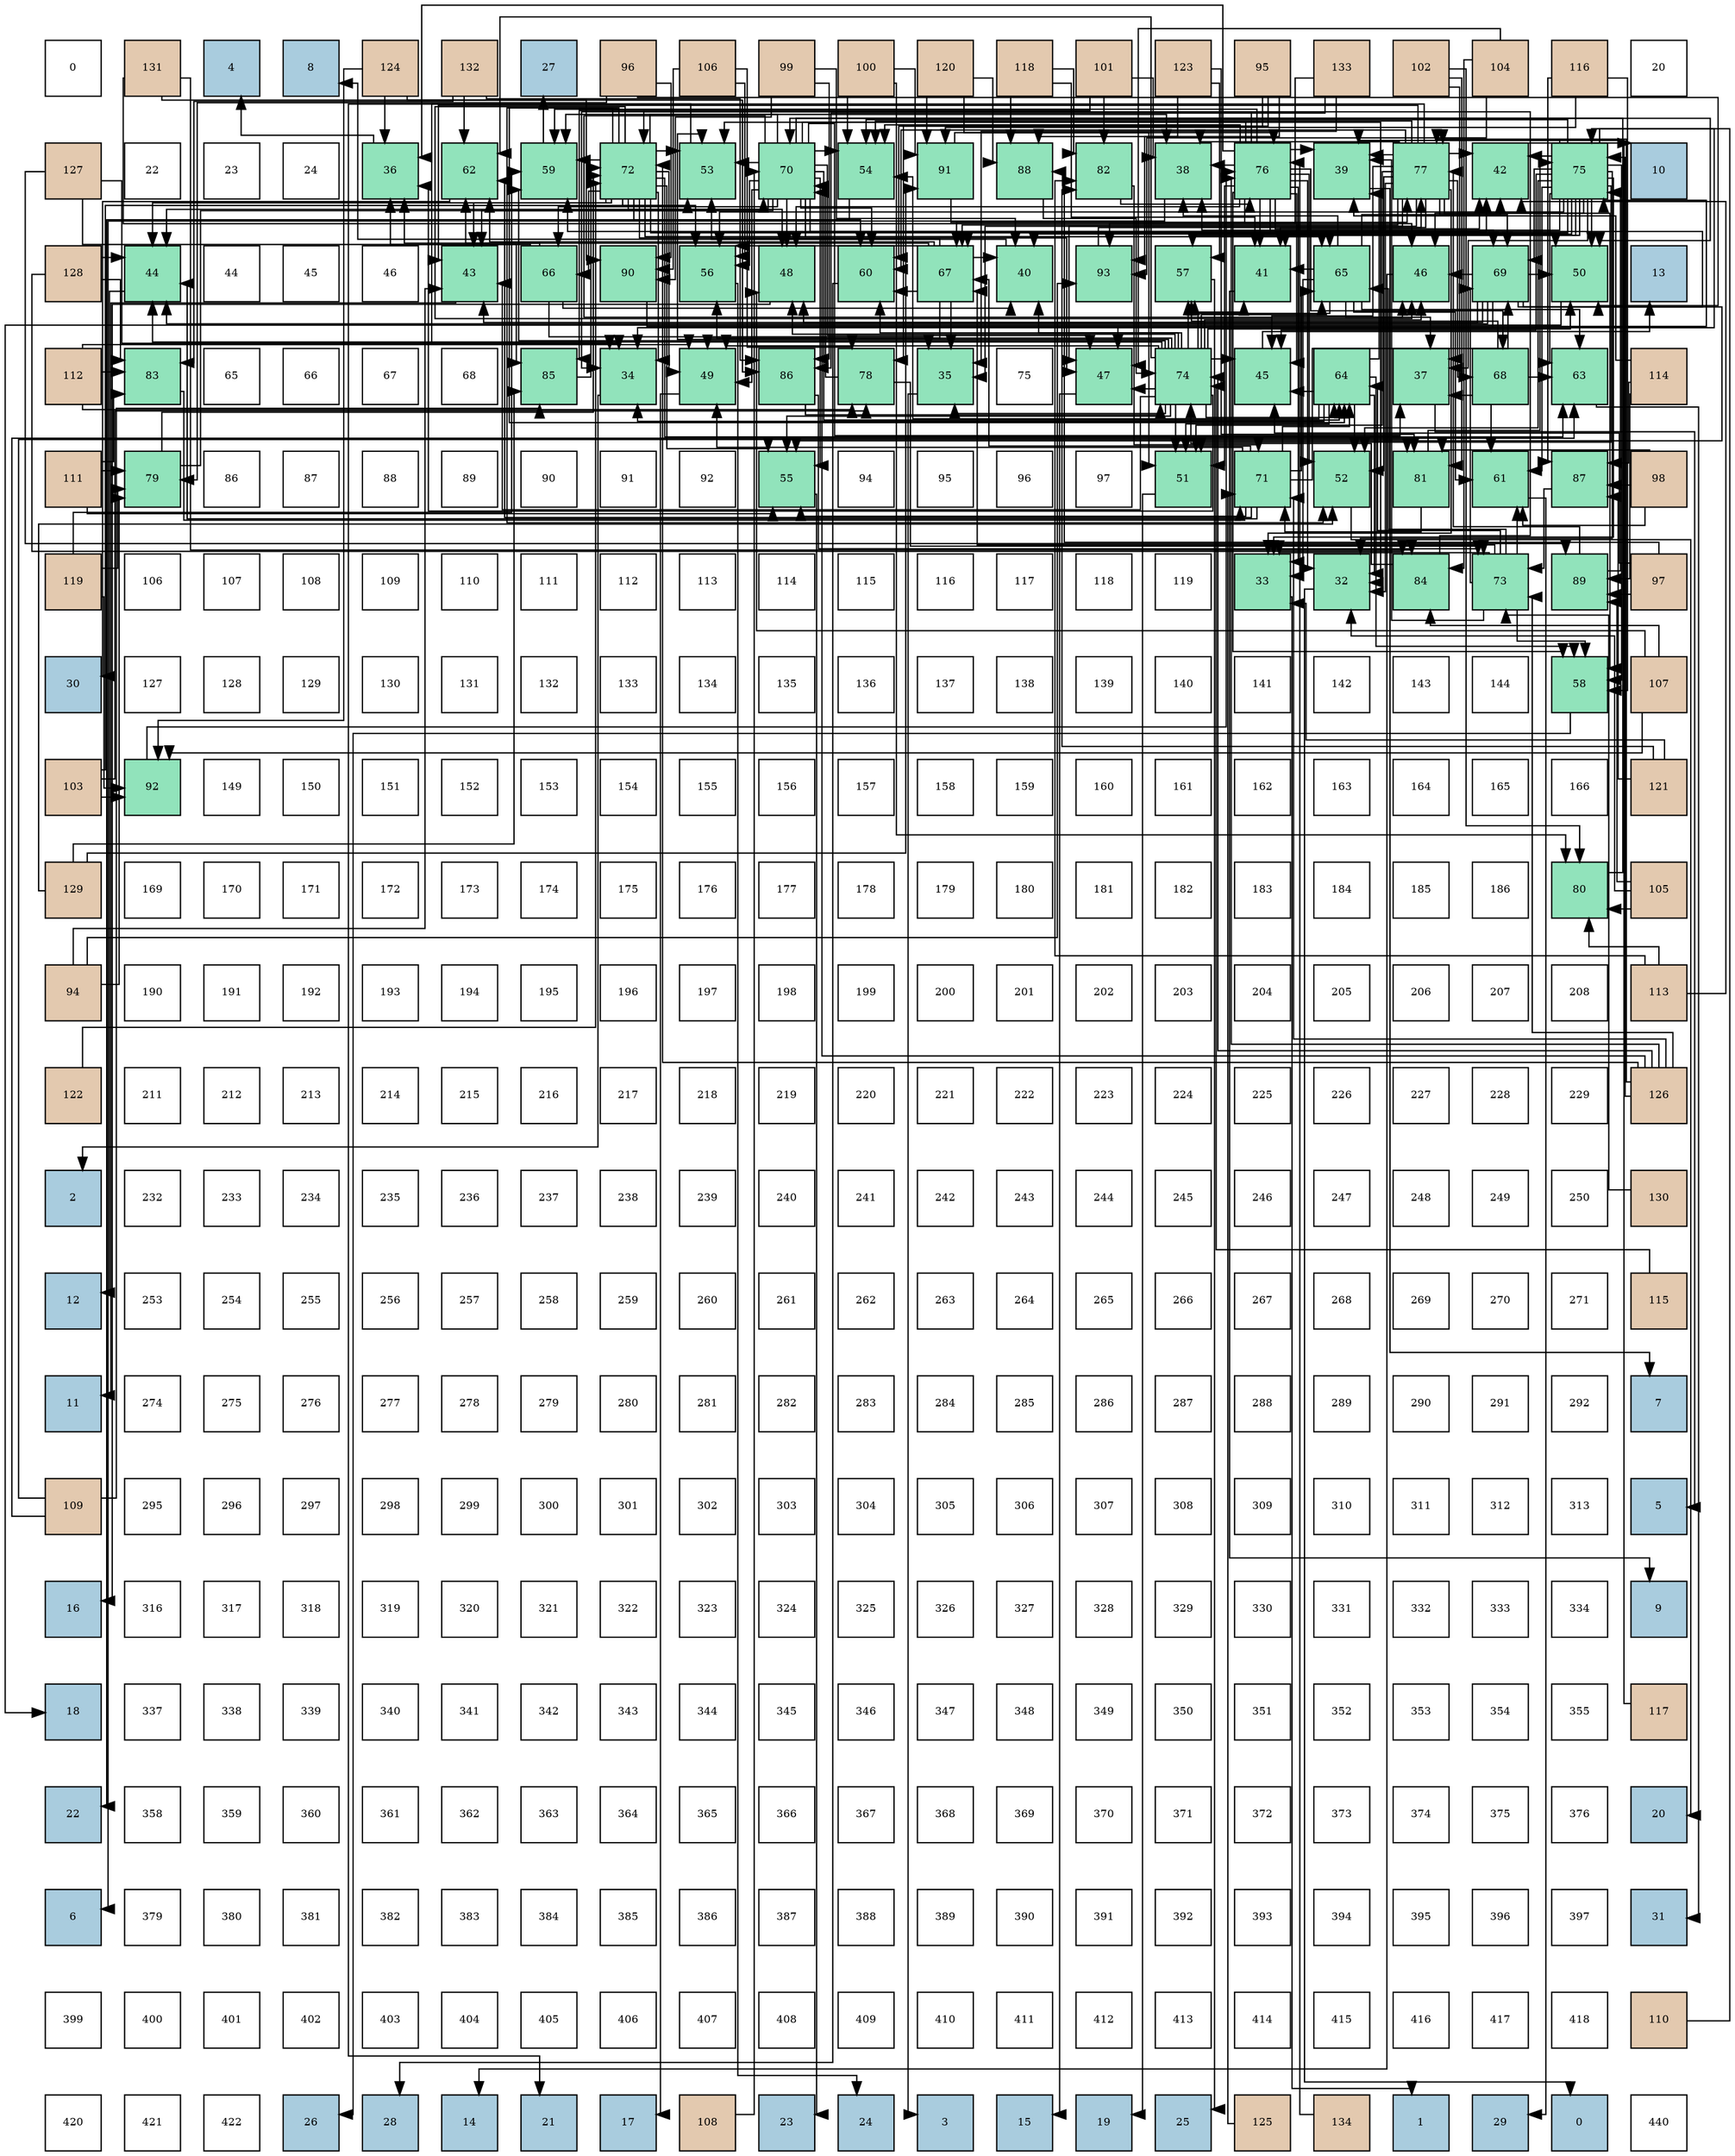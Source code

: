 digraph layout{
 rankdir=TB;
 splines=ortho;
 node [style=filled shape=square fixedsize=true width=0.6];
0[label="0", fontsize=8, fillcolor="#ffffff"];
1[label="131", fontsize=8, fillcolor="#e3c9af"];
2[label="4", fontsize=8, fillcolor="#a9ccde"];
3[label="8", fontsize=8, fillcolor="#a9ccde"];
4[label="124", fontsize=8, fillcolor="#e3c9af"];
5[label="132", fontsize=8, fillcolor="#e3c9af"];
6[label="27", fontsize=8, fillcolor="#a9ccde"];
7[label="96", fontsize=8, fillcolor="#e3c9af"];
8[label="106", fontsize=8, fillcolor="#e3c9af"];
9[label="99", fontsize=8, fillcolor="#e3c9af"];
10[label="100", fontsize=8, fillcolor="#e3c9af"];
11[label="120", fontsize=8, fillcolor="#e3c9af"];
12[label="118", fontsize=8, fillcolor="#e3c9af"];
13[label="101", fontsize=8, fillcolor="#e3c9af"];
14[label="123", fontsize=8, fillcolor="#e3c9af"];
15[label="95", fontsize=8, fillcolor="#e3c9af"];
16[label="133", fontsize=8, fillcolor="#e3c9af"];
17[label="102", fontsize=8, fillcolor="#e3c9af"];
18[label="104", fontsize=8, fillcolor="#e3c9af"];
19[label="116", fontsize=8, fillcolor="#e3c9af"];
20[label="20", fontsize=8, fillcolor="#ffffff"];
21[label="127", fontsize=8, fillcolor="#e3c9af"];
22[label="22", fontsize=8, fillcolor="#ffffff"];
23[label="23", fontsize=8, fillcolor="#ffffff"];
24[label="24", fontsize=8, fillcolor="#ffffff"];
25[label="36", fontsize=8, fillcolor="#91e3bb"];
26[label="62", fontsize=8, fillcolor="#91e3bb"];
27[label="59", fontsize=8, fillcolor="#91e3bb"];
28[label="72", fontsize=8, fillcolor="#91e3bb"];
29[label="53", fontsize=8, fillcolor="#91e3bb"];
30[label="70", fontsize=8, fillcolor="#91e3bb"];
31[label="54", fontsize=8, fillcolor="#91e3bb"];
32[label="91", fontsize=8, fillcolor="#91e3bb"];
33[label="88", fontsize=8, fillcolor="#91e3bb"];
34[label="82", fontsize=8, fillcolor="#91e3bb"];
35[label="38", fontsize=8, fillcolor="#91e3bb"];
36[label="76", fontsize=8, fillcolor="#91e3bb"];
37[label="39", fontsize=8, fillcolor="#91e3bb"];
38[label="77", fontsize=8, fillcolor="#91e3bb"];
39[label="42", fontsize=8, fillcolor="#91e3bb"];
40[label="75", fontsize=8, fillcolor="#91e3bb"];
41[label="10", fontsize=8, fillcolor="#a9ccde"];
42[label="128", fontsize=8, fillcolor="#e3c9af"];
43[label="44", fontsize=8, fillcolor="#91e3bb"];
44[label="44", fontsize=8, fillcolor="#ffffff"];
45[label="45", fontsize=8, fillcolor="#ffffff"];
46[label="46", fontsize=8, fillcolor="#ffffff"];
47[label="43", fontsize=8, fillcolor="#91e3bb"];
48[label="66", fontsize=8, fillcolor="#91e3bb"];
49[label="90", fontsize=8, fillcolor="#91e3bb"];
50[label="56", fontsize=8, fillcolor="#91e3bb"];
51[label="48", fontsize=8, fillcolor="#91e3bb"];
52[label="60", fontsize=8, fillcolor="#91e3bb"];
53[label="67", fontsize=8, fillcolor="#91e3bb"];
54[label="40", fontsize=8, fillcolor="#91e3bb"];
55[label="93", fontsize=8, fillcolor="#91e3bb"];
56[label="57", fontsize=8, fillcolor="#91e3bb"];
57[label="41", fontsize=8, fillcolor="#91e3bb"];
58[label="65", fontsize=8, fillcolor="#91e3bb"];
59[label="46", fontsize=8, fillcolor="#91e3bb"];
60[label="69", fontsize=8, fillcolor="#91e3bb"];
61[label="50", fontsize=8, fillcolor="#91e3bb"];
62[label="13", fontsize=8, fillcolor="#a9ccde"];
63[label="112", fontsize=8, fillcolor="#e3c9af"];
64[label="83", fontsize=8, fillcolor="#91e3bb"];
65[label="65", fontsize=8, fillcolor="#ffffff"];
66[label="66", fontsize=8, fillcolor="#ffffff"];
67[label="67", fontsize=8, fillcolor="#ffffff"];
68[label="68", fontsize=8, fillcolor="#ffffff"];
69[label="85", fontsize=8, fillcolor="#91e3bb"];
70[label="34", fontsize=8, fillcolor="#91e3bb"];
71[label="49", fontsize=8, fillcolor="#91e3bb"];
72[label="86", fontsize=8, fillcolor="#91e3bb"];
73[label="78", fontsize=8, fillcolor="#91e3bb"];
74[label="35", fontsize=8, fillcolor="#91e3bb"];
75[label="75", fontsize=8, fillcolor="#ffffff"];
76[label="47", fontsize=8, fillcolor="#91e3bb"];
77[label="74", fontsize=8, fillcolor="#91e3bb"];
78[label="45", fontsize=8, fillcolor="#91e3bb"];
79[label="64", fontsize=8, fillcolor="#91e3bb"];
80[label="37", fontsize=8, fillcolor="#91e3bb"];
81[label="68", fontsize=8, fillcolor="#91e3bb"];
82[label="63", fontsize=8, fillcolor="#91e3bb"];
83[label="114", fontsize=8, fillcolor="#e3c9af"];
84[label="111", fontsize=8, fillcolor="#e3c9af"];
85[label="79", fontsize=8, fillcolor="#91e3bb"];
86[label="86", fontsize=8, fillcolor="#ffffff"];
87[label="87", fontsize=8, fillcolor="#ffffff"];
88[label="88", fontsize=8, fillcolor="#ffffff"];
89[label="89", fontsize=8, fillcolor="#ffffff"];
90[label="90", fontsize=8, fillcolor="#ffffff"];
91[label="91", fontsize=8, fillcolor="#ffffff"];
92[label="92", fontsize=8, fillcolor="#ffffff"];
93[label="55", fontsize=8, fillcolor="#91e3bb"];
94[label="94", fontsize=8, fillcolor="#ffffff"];
95[label="95", fontsize=8, fillcolor="#ffffff"];
96[label="96", fontsize=8, fillcolor="#ffffff"];
97[label="97", fontsize=8, fillcolor="#ffffff"];
98[label="51", fontsize=8, fillcolor="#91e3bb"];
99[label="71", fontsize=8, fillcolor="#91e3bb"];
100[label="52", fontsize=8, fillcolor="#91e3bb"];
101[label="81", fontsize=8, fillcolor="#91e3bb"];
102[label="61", fontsize=8, fillcolor="#91e3bb"];
103[label="87", fontsize=8, fillcolor="#91e3bb"];
104[label="98", fontsize=8, fillcolor="#e3c9af"];
105[label="119", fontsize=8, fillcolor="#e3c9af"];
106[label="106", fontsize=8, fillcolor="#ffffff"];
107[label="107", fontsize=8, fillcolor="#ffffff"];
108[label="108", fontsize=8, fillcolor="#ffffff"];
109[label="109", fontsize=8, fillcolor="#ffffff"];
110[label="110", fontsize=8, fillcolor="#ffffff"];
111[label="111", fontsize=8, fillcolor="#ffffff"];
112[label="112", fontsize=8, fillcolor="#ffffff"];
113[label="113", fontsize=8, fillcolor="#ffffff"];
114[label="114", fontsize=8, fillcolor="#ffffff"];
115[label="115", fontsize=8, fillcolor="#ffffff"];
116[label="116", fontsize=8, fillcolor="#ffffff"];
117[label="117", fontsize=8, fillcolor="#ffffff"];
118[label="118", fontsize=8, fillcolor="#ffffff"];
119[label="119", fontsize=8, fillcolor="#ffffff"];
120[label="33", fontsize=8, fillcolor="#91e3bb"];
121[label="32", fontsize=8, fillcolor="#91e3bb"];
122[label="84", fontsize=8, fillcolor="#91e3bb"];
123[label="73", fontsize=8, fillcolor="#91e3bb"];
124[label="89", fontsize=8, fillcolor="#91e3bb"];
125[label="97", fontsize=8, fillcolor="#e3c9af"];
126[label="30", fontsize=8, fillcolor="#a9ccde"];
127[label="127", fontsize=8, fillcolor="#ffffff"];
128[label="128", fontsize=8, fillcolor="#ffffff"];
129[label="129", fontsize=8, fillcolor="#ffffff"];
130[label="130", fontsize=8, fillcolor="#ffffff"];
131[label="131", fontsize=8, fillcolor="#ffffff"];
132[label="132", fontsize=8, fillcolor="#ffffff"];
133[label="133", fontsize=8, fillcolor="#ffffff"];
134[label="134", fontsize=8, fillcolor="#ffffff"];
135[label="135", fontsize=8, fillcolor="#ffffff"];
136[label="136", fontsize=8, fillcolor="#ffffff"];
137[label="137", fontsize=8, fillcolor="#ffffff"];
138[label="138", fontsize=8, fillcolor="#ffffff"];
139[label="139", fontsize=8, fillcolor="#ffffff"];
140[label="140", fontsize=8, fillcolor="#ffffff"];
141[label="141", fontsize=8, fillcolor="#ffffff"];
142[label="142", fontsize=8, fillcolor="#ffffff"];
143[label="143", fontsize=8, fillcolor="#ffffff"];
144[label="144", fontsize=8, fillcolor="#ffffff"];
145[label="58", fontsize=8, fillcolor="#91e3bb"];
146[label="107", fontsize=8, fillcolor="#e3c9af"];
147[label="103", fontsize=8, fillcolor="#e3c9af"];
148[label="92", fontsize=8, fillcolor="#91e3bb"];
149[label="149", fontsize=8, fillcolor="#ffffff"];
150[label="150", fontsize=8, fillcolor="#ffffff"];
151[label="151", fontsize=8, fillcolor="#ffffff"];
152[label="152", fontsize=8, fillcolor="#ffffff"];
153[label="153", fontsize=8, fillcolor="#ffffff"];
154[label="154", fontsize=8, fillcolor="#ffffff"];
155[label="155", fontsize=8, fillcolor="#ffffff"];
156[label="156", fontsize=8, fillcolor="#ffffff"];
157[label="157", fontsize=8, fillcolor="#ffffff"];
158[label="158", fontsize=8, fillcolor="#ffffff"];
159[label="159", fontsize=8, fillcolor="#ffffff"];
160[label="160", fontsize=8, fillcolor="#ffffff"];
161[label="161", fontsize=8, fillcolor="#ffffff"];
162[label="162", fontsize=8, fillcolor="#ffffff"];
163[label="163", fontsize=8, fillcolor="#ffffff"];
164[label="164", fontsize=8, fillcolor="#ffffff"];
165[label="165", fontsize=8, fillcolor="#ffffff"];
166[label="166", fontsize=8, fillcolor="#ffffff"];
167[label="121", fontsize=8, fillcolor="#e3c9af"];
168[label="129", fontsize=8, fillcolor="#e3c9af"];
169[label="169", fontsize=8, fillcolor="#ffffff"];
170[label="170", fontsize=8, fillcolor="#ffffff"];
171[label="171", fontsize=8, fillcolor="#ffffff"];
172[label="172", fontsize=8, fillcolor="#ffffff"];
173[label="173", fontsize=8, fillcolor="#ffffff"];
174[label="174", fontsize=8, fillcolor="#ffffff"];
175[label="175", fontsize=8, fillcolor="#ffffff"];
176[label="176", fontsize=8, fillcolor="#ffffff"];
177[label="177", fontsize=8, fillcolor="#ffffff"];
178[label="178", fontsize=8, fillcolor="#ffffff"];
179[label="179", fontsize=8, fillcolor="#ffffff"];
180[label="180", fontsize=8, fillcolor="#ffffff"];
181[label="181", fontsize=8, fillcolor="#ffffff"];
182[label="182", fontsize=8, fillcolor="#ffffff"];
183[label="183", fontsize=8, fillcolor="#ffffff"];
184[label="184", fontsize=8, fillcolor="#ffffff"];
185[label="185", fontsize=8, fillcolor="#ffffff"];
186[label="186", fontsize=8, fillcolor="#ffffff"];
187[label="80", fontsize=8, fillcolor="#91e3bb"];
188[label="105", fontsize=8, fillcolor="#e3c9af"];
189[label="94", fontsize=8, fillcolor="#e3c9af"];
190[label="190", fontsize=8, fillcolor="#ffffff"];
191[label="191", fontsize=8, fillcolor="#ffffff"];
192[label="192", fontsize=8, fillcolor="#ffffff"];
193[label="193", fontsize=8, fillcolor="#ffffff"];
194[label="194", fontsize=8, fillcolor="#ffffff"];
195[label="195", fontsize=8, fillcolor="#ffffff"];
196[label="196", fontsize=8, fillcolor="#ffffff"];
197[label="197", fontsize=8, fillcolor="#ffffff"];
198[label="198", fontsize=8, fillcolor="#ffffff"];
199[label="199", fontsize=8, fillcolor="#ffffff"];
200[label="200", fontsize=8, fillcolor="#ffffff"];
201[label="201", fontsize=8, fillcolor="#ffffff"];
202[label="202", fontsize=8, fillcolor="#ffffff"];
203[label="203", fontsize=8, fillcolor="#ffffff"];
204[label="204", fontsize=8, fillcolor="#ffffff"];
205[label="205", fontsize=8, fillcolor="#ffffff"];
206[label="206", fontsize=8, fillcolor="#ffffff"];
207[label="207", fontsize=8, fillcolor="#ffffff"];
208[label="208", fontsize=8, fillcolor="#ffffff"];
209[label="113", fontsize=8, fillcolor="#e3c9af"];
210[label="122", fontsize=8, fillcolor="#e3c9af"];
211[label="211", fontsize=8, fillcolor="#ffffff"];
212[label="212", fontsize=8, fillcolor="#ffffff"];
213[label="213", fontsize=8, fillcolor="#ffffff"];
214[label="214", fontsize=8, fillcolor="#ffffff"];
215[label="215", fontsize=8, fillcolor="#ffffff"];
216[label="216", fontsize=8, fillcolor="#ffffff"];
217[label="217", fontsize=8, fillcolor="#ffffff"];
218[label="218", fontsize=8, fillcolor="#ffffff"];
219[label="219", fontsize=8, fillcolor="#ffffff"];
220[label="220", fontsize=8, fillcolor="#ffffff"];
221[label="221", fontsize=8, fillcolor="#ffffff"];
222[label="222", fontsize=8, fillcolor="#ffffff"];
223[label="223", fontsize=8, fillcolor="#ffffff"];
224[label="224", fontsize=8, fillcolor="#ffffff"];
225[label="225", fontsize=8, fillcolor="#ffffff"];
226[label="226", fontsize=8, fillcolor="#ffffff"];
227[label="227", fontsize=8, fillcolor="#ffffff"];
228[label="228", fontsize=8, fillcolor="#ffffff"];
229[label="229", fontsize=8, fillcolor="#ffffff"];
230[label="126", fontsize=8, fillcolor="#e3c9af"];
231[label="2", fontsize=8, fillcolor="#a9ccde"];
232[label="232", fontsize=8, fillcolor="#ffffff"];
233[label="233", fontsize=8, fillcolor="#ffffff"];
234[label="234", fontsize=8, fillcolor="#ffffff"];
235[label="235", fontsize=8, fillcolor="#ffffff"];
236[label="236", fontsize=8, fillcolor="#ffffff"];
237[label="237", fontsize=8, fillcolor="#ffffff"];
238[label="238", fontsize=8, fillcolor="#ffffff"];
239[label="239", fontsize=8, fillcolor="#ffffff"];
240[label="240", fontsize=8, fillcolor="#ffffff"];
241[label="241", fontsize=8, fillcolor="#ffffff"];
242[label="242", fontsize=8, fillcolor="#ffffff"];
243[label="243", fontsize=8, fillcolor="#ffffff"];
244[label="244", fontsize=8, fillcolor="#ffffff"];
245[label="245", fontsize=8, fillcolor="#ffffff"];
246[label="246", fontsize=8, fillcolor="#ffffff"];
247[label="247", fontsize=8, fillcolor="#ffffff"];
248[label="248", fontsize=8, fillcolor="#ffffff"];
249[label="249", fontsize=8, fillcolor="#ffffff"];
250[label="250", fontsize=8, fillcolor="#ffffff"];
251[label="130", fontsize=8, fillcolor="#e3c9af"];
252[label="12", fontsize=8, fillcolor="#a9ccde"];
253[label="253", fontsize=8, fillcolor="#ffffff"];
254[label="254", fontsize=8, fillcolor="#ffffff"];
255[label="255", fontsize=8, fillcolor="#ffffff"];
256[label="256", fontsize=8, fillcolor="#ffffff"];
257[label="257", fontsize=8, fillcolor="#ffffff"];
258[label="258", fontsize=8, fillcolor="#ffffff"];
259[label="259", fontsize=8, fillcolor="#ffffff"];
260[label="260", fontsize=8, fillcolor="#ffffff"];
261[label="261", fontsize=8, fillcolor="#ffffff"];
262[label="262", fontsize=8, fillcolor="#ffffff"];
263[label="263", fontsize=8, fillcolor="#ffffff"];
264[label="264", fontsize=8, fillcolor="#ffffff"];
265[label="265", fontsize=8, fillcolor="#ffffff"];
266[label="266", fontsize=8, fillcolor="#ffffff"];
267[label="267", fontsize=8, fillcolor="#ffffff"];
268[label="268", fontsize=8, fillcolor="#ffffff"];
269[label="269", fontsize=8, fillcolor="#ffffff"];
270[label="270", fontsize=8, fillcolor="#ffffff"];
271[label="271", fontsize=8, fillcolor="#ffffff"];
272[label="115", fontsize=8, fillcolor="#e3c9af"];
273[label="11", fontsize=8, fillcolor="#a9ccde"];
274[label="274", fontsize=8, fillcolor="#ffffff"];
275[label="275", fontsize=8, fillcolor="#ffffff"];
276[label="276", fontsize=8, fillcolor="#ffffff"];
277[label="277", fontsize=8, fillcolor="#ffffff"];
278[label="278", fontsize=8, fillcolor="#ffffff"];
279[label="279", fontsize=8, fillcolor="#ffffff"];
280[label="280", fontsize=8, fillcolor="#ffffff"];
281[label="281", fontsize=8, fillcolor="#ffffff"];
282[label="282", fontsize=8, fillcolor="#ffffff"];
283[label="283", fontsize=8, fillcolor="#ffffff"];
284[label="284", fontsize=8, fillcolor="#ffffff"];
285[label="285", fontsize=8, fillcolor="#ffffff"];
286[label="286", fontsize=8, fillcolor="#ffffff"];
287[label="287", fontsize=8, fillcolor="#ffffff"];
288[label="288", fontsize=8, fillcolor="#ffffff"];
289[label="289", fontsize=8, fillcolor="#ffffff"];
290[label="290", fontsize=8, fillcolor="#ffffff"];
291[label="291", fontsize=8, fillcolor="#ffffff"];
292[label="292", fontsize=8, fillcolor="#ffffff"];
293[label="7", fontsize=8, fillcolor="#a9ccde"];
294[label="109", fontsize=8, fillcolor="#e3c9af"];
295[label="295", fontsize=8, fillcolor="#ffffff"];
296[label="296", fontsize=8, fillcolor="#ffffff"];
297[label="297", fontsize=8, fillcolor="#ffffff"];
298[label="298", fontsize=8, fillcolor="#ffffff"];
299[label="299", fontsize=8, fillcolor="#ffffff"];
300[label="300", fontsize=8, fillcolor="#ffffff"];
301[label="301", fontsize=8, fillcolor="#ffffff"];
302[label="302", fontsize=8, fillcolor="#ffffff"];
303[label="303", fontsize=8, fillcolor="#ffffff"];
304[label="304", fontsize=8, fillcolor="#ffffff"];
305[label="305", fontsize=8, fillcolor="#ffffff"];
306[label="306", fontsize=8, fillcolor="#ffffff"];
307[label="307", fontsize=8, fillcolor="#ffffff"];
308[label="308", fontsize=8, fillcolor="#ffffff"];
309[label="309", fontsize=8, fillcolor="#ffffff"];
310[label="310", fontsize=8, fillcolor="#ffffff"];
311[label="311", fontsize=8, fillcolor="#ffffff"];
312[label="312", fontsize=8, fillcolor="#ffffff"];
313[label="313", fontsize=8, fillcolor="#ffffff"];
314[label="5", fontsize=8, fillcolor="#a9ccde"];
315[label="16", fontsize=8, fillcolor="#a9ccde"];
316[label="316", fontsize=8, fillcolor="#ffffff"];
317[label="317", fontsize=8, fillcolor="#ffffff"];
318[label="318", fontsize=8, fillcolor="#ffffff"];
319[label="319", fontsize=8, fillcolor="#ffffff"];
320[label="320", fontsize=8, fillcolor="#ffffff"];
321[label="321", fontsize=8, fillcolor="#ffffff"];
322[label="322", fontsize=8, fillcolor="#ffffff"];
323[label="323", fontsize=8, fillcolor="#ffffff"];
324[label="324", fontsize=8, fillcolor="#ffffff"];
325[label="325", fontsize=8, fillcolor="#ffffff"];
326[label="326", fontsize=8, fillcolor="#ffffff"];
327[label="327", fontsize=8, fillcolor="#ffffff"];
328[label="328", fontsize=8, fillcolor="#ffffff"];
329[label="329", fontsize=8, fillcolor="#ffffff"];
330[label="330", fontsize=8, fillcolor="#ffffff"];
331[label="331", fontsize=8, fillcolor="#ffffff"];
332[label="332", fontsize=8, fillcolor="#ffffff"];
333[label="333", fontsize=8, fillcolor="#ffffff"];
334[label="334", fontsize=8, fillcolor="#ffffff"];
335[label="9", fontsize=8, fillcolor="#a9ccde"];
336[label="18", fontsize=8, fillcolor="#a9ccde"];
337[label="337", fontsize=8, fillcolor="#ffffff"];
338[label="338", fontsize=8, fillcolor="#ffffff"];
339[label="339", fontsize=8, fillcolor="#ffffff"];
340[label="340", fontsize=8, fillcolor="#ffffff"];
341[label="341", fontsize=8, fillcolor="#ffffff"];
342[label="342", fontsize=8, fillcolor="#ffffff"];
343[label="343", fontsize=8, fillcolor="#ffffff"];
344[label="344", fontsize=8, fillcolor="#ffffff"];
345[label="345", fontsize=8, fillcolor="#ffffff"];
346[label="346", fontsize=8, fillcolor="#ffffff"];
347[label="347", fontsize=8, fillcolor="#ffffff"];
348[label="348", fontsize=8, fillcolor="#ffffff"];
349[label="349", fontsize=8, fillcolor="#ffffff"];
350[label="350", fontsize=8, fillcolor="#ffffff"];
351[label="351", fontsize=8, fillcolor="#ffffff"];
352[label="352", fontsize=8, fillcolor="#ffffff"];
353[label="353", fontsize=8, fillcolor="#ffffff"];
354[label="354", fontsize=8, fillcolor="#ffffff"];
355[label="355", fontsize=8, fillcolor="#ffffff"];
356[label="117", fontsize=8, fillcolor="#e3c9af"];
357[label="22", fontsize=8, fillcolor="#a9ccde"];
358[label="358", fontsize=8, fillcolor="#ffffff"];
359[label="359", fontsize=8, fillcolor="#ffffff"];
360[label="360", fontsize=8, fillcolor="#ffffff"];
361[label="361", fontsize=8, fillcolor="#ffffff"];
362[label="362", fontsize=8, fillcolor="#ffffff"];
363[label="363", fontsize=8, fillcolor="#ffffff"];
364[label="364", fontsize=8, fillcolor="#ffffff"];
365[label="365", fontsize=8, fillcolor="#ffffff"];
366[label="366", fontsize=8, fillcolor="#ffffff"];
367[label="367", fontsize=8, fillcolor="#ffffff"];
368[label="368", fontsize=8, fillcolor="#ffffff"];
369[label="369", fontsize=8, fillcolor="#ffffff"];
370[label="370", fontsize=8, fillcolor="#ffffff"];
371[label="371", fontsize=8, fillcolor="#ffffff"];
372[label="372", fontsize=8, fillcolor="#ffffff"];
373[label="373", fontsize=8, fillcolor="#ffffff"];
374[label="374", fontsize=8, fillcolor="#ffffff"];
375[label="375", fontsize=8, fillcolor="#ffffff"];
376[label="376", fontsize=8, fillcolor="#ffffff"];
377[label="20", fontsize=8, fillcolor="#a9ccde"];
378[label="6", fontsize=8, fillcolor="#a9ccde"];
379[label="379", fontsize=8, fillcolor="#ffffff"];
380[label="380", fontsize=8, fillcolor="#ffffff"];
381[label="381", fontsize=8, fillcolor="#ffffff"];
382[label="382", fontsize=8, fillcolor="#ffffff"];
383[label="383", fontsize=8, fillcolor="#ffffff"];
384[label="384", fontsize=8, fillcolor="#ffffff"];
385[label="385", fontsize=8, fillcolor="#ffffff"];
386[label="386", fontsize=8, fillcolor="#ffffff"];
387[label="387", fontsize=8, fillcolor="#ffffff"];
388[label="388", fontsize=8, fillcolor="#ffffff"];
389[label="389", fontsize=8, fillcolor="#ffffff"];
390[label="390", fontsize=8, fillcolor="#ffffff"];
391[label="391", fontsize=8, fillcolor="#ffffff"];
392[label="392", fontsize=8, fillcolor="#ffffff"];
393[label="393", fontsize=8, fillcolor="#ffffff"];
394[label="394", fontsize=8, fillcolor="#ffffff"];
395[label="395", fontsize=8, fillcolor="#ffffff"];
396[label="396", fontsize=8, fillcolor="#ffffff"];
397[label="397", fontsize=8, fillcolor="#ffffff"];
398[label="31", fontsize=8, fillcolor="#a9ccde"];
399[label="399", fontsize=8, fillcolor="#ffffff"];
400[label="400", fontsize=8, fillcolor="#ffffff"];
401[label="401", fontsize=8, fillcolor="#ffffff"];
402[label="402", fontsize=8, fillcolor="#ffffff"];
403[label="403", fontsize=8, fillcolor="#ffffff"];
404[label="404", fontsize=8, fillcolor="#ffffff"];
405[label="405", fontsize=8, fillcolor="#ffffff"];
406[label="406", fontsize=8, fillcolor="#ffffff"];
407[label="407", fontsize=8, fillcolor="#ffffff"];
408[label="408", fontsize=8, fillcolor="#ffffff"];
409[label="409", fontsize=8, fillcolor="#ffffff"];
410[label="410", fontsize=8, fillcolor="#ffffff"];
411[label="411", fontsize=8, fillcolor="#ffffff"];
412[label="412", fontsize=8, fillcolor="#ffffff"];
413[label="413", fontsize=8, fillcolor="#ffffff"];
414[label="414", fontsize=8, fillcolor="#ffffff"];
415[label="415", fontsize=8, fillcolor="#ffffff"];
416[label="416", fontsize=8, fillcolor="#ffffff"];
417[label="417", fontsize=8, fillcolor="#ffffff"];
418[label="418", fontsize=8, fillcolor="#ffffff"];
419[label="110", fontsize=8, fillcolor="#e3c9af"];
420[label="420", fontsize=8, fillcolor="#ffffff"];
421[label="421", fontsize=8, fillcolor="#ffffff"];
422[label="422", fontsize=8, fillcolor="#ffffff"];
423[label="26", fontsize=8, fillcolor="#a9ccde"];
424[label="28", fontsize=8, fillcolor="#a9ccde"];
425[label="14", fontsize=8, fillcolor="#a9ccde"];
426[label="21", fontsize=8, fillcolor="#a9ccde"];
427[label="17", fontsize=8, fillcolor="#a9ccde"];
428[label="108", fontsize=8, fillcolor="#e3c9af"];
429[label="23", fontsize=8, fillcolor="#a9ccde"];
430[label="24", fontsize=8, fillcolor="#a9ccde"];
431[label="3", fontsize=8, fillcolor="#a9ccde"];
432[label="15", fontsize=8, fillcolor="#a9ccde"];
433[label="19", fontsize=8, fillcolor="#a9ccde"];
434[label="25", fontsize=8, fillcolor="#a9ccde"];
435[label="125", fontsize=8, fillcolor="#e3c9af"];
436[label="134", fontsize=8, fillcolor="#e3c9af"];
437[label="1", fontsize=8, fillcolor="#a9ccde"];
438[label="29", fontsize=8, fillcolor="#a9ccde"];
439[label="0", fontsize=8, fillcolor="#a9ccde"];
440[label="440", fontsize=8, fillcolor="#ffffff"];
edge [constraint=false, style=vis];121 -> 439;
120 -> 437;
70 -> 231;
74 -> 431;
25 -> 2;
80 -> 314;
35 -> 378;
37 -> 293;
54 -> 3;
57 -> 335;
39 -> 41;
47 -> 273;
43 -> 252;
78 -> 62;
59 -> 425;
76 -> 432;
51 -> 315;
71 -> 427;
61 -> 336;
98 -> 433;
100 -> 377;
29 -> 426;
31 -> 357;
93 -> 429;
50 -> 430;
56 -> 434;
145 -> 423;
27 -> 6;
52 -> 424;
102 -> 438;
26 -> 126;
82 -> 398;
79 -> 121;
79 -> 70;
79 -> 37;
79 -> 78;
79 -> 98;
79 -> 100;
79 -> 31;
79 -> 145;
58 -> 120;
58 -> 80;
58 -> 35;
58 -> 57;
58 -> 39;
58 -> 56;
58 -> 102;
58 -> 82;
48 -> 74;
48 -> 25;
48 -> 54;
48 -> 26;
53 -> 74;
53 -> 25;
53 -> 54;
53 -> 71;
53 -> 29;
53 -> 50;
53 -> 52;
53 -> 26;
81 -> 80;
81 -> 56;
81 -> 102;
81 -> 82;
60 -> 47;
60 -> 43;
60 -> 59;
60 -> 76;
60 -> 51;
60 -> 61;
60 -> 93;
60 -> 27;
30 -> 121;
30 -> 80;
30 -> 39;
30 -> 47;
30 -> 43;
30 -> 59;
30 -> 76;
30 -> 51;
30 -> 71;
30 -> 61;
30 -> 29;
30 -> 31;
30 -> 93;
30 -> 50;
30 -> 27;
30 -> 52;
30 -> 79;
30 -> 58;
30 -> 48;
99 -> 43;
99 -> 71;
99 -> 93;
99 -> 26;
99 -> 79;
99 -> 58;
99 -> 53;
99 -> 60;
28 -> 70;
28 -> 35;
28 -> 47;
28 -> 43;
28 -> 59;
28 -> 76;
28 -> 51;
28 -> 71;
28 -> 61;
28 -> 100;
28 -> 29;
28 -> 93;
28 -> 50;
28 -> 27;
28 -> 52;
28 -> 82;
28 -> 79;
28 -> 58;
28 -> 48;
123 -> 120;
123 -> 37;
123 -> 145;
123 -> 102;
123 -> 79;
123 -> 58;
123 -> 53;
123 -> 60;
77 -> 74;
77 -> 25;
77 -> 54;
77 -> 57;
77 -> 47;
77 -> 43;
77 -> 78;
77 -> 59;
77 -> 76;
77 -> 51;
77 -> 71;
77 -> 61;
77 -> 98;
77 -> 29;
77 -> 93;
77 -> 50;
77 -> 56;
77 -> 27;
77 -> 52;
77 -> 26;
77 -> 79;
77 -> 58;
40 -> 121;
40 -> 120;
40 -> 70;
40 -> 80;
40 -> 35;
40 -> 37;
40 -> 54;
40 -> 57;
40 -> 39;
40 -> 78;
40 -> 59;
40 -> 61;
40 -> 98;
40 -> 100;
40 -> 31;
40 -> 50;
40 -> 56;
40 -> 145;
40 -> 102;
40 -> 82;
40 -> 53;
40 -> 60;
36 -> 121;
36 -> 120;
36 -> 70;
36 -> 25;
36 -> 35;
36 -> 37;
36 -> 57;
36 -> 39;
36 -> 78;
36 -> 51;
36 -> 98;
36 -> 100;
36 -> 29;
36 -> 31;
36 -> 145;
36 -> 27;
36 -> 53;
36 -> 81;
36 -> 60;
38 -> 121;
38 -> 120;
38 -> 70;
38 -> 74;
38 -> 35;
38 -> 37;
38 -> 57;
38 -> 39;
38 -> 47;
38 -> 78;
38 -> 76;
38 -> 98;
38 -> 100;
38 -> 31;
38 -> 145;
38 -> 52;
38 -> 53;
38 -> 81;
38 -> 60;
73 -> 30;
73 -> 123;
85 -> 30;
85 -> 28;
187 -> 30;
101 -> 99;
101 -> 40;
34 -> 99;
34 -> 36;
64 -> 99;
122 -> 28;
122 -> 77;
69 -> 28;
72 -> 123;
72 -> 77;
103 -> 123;
33 -> 77;
124 -> 40;
124 -> 38;
49 -> 40;
32 -> 36;
32 -> 38;
148 -> 36;
55 -> 38;
189 -> 47;
189 -> 85;
189 -> 55;
15 -> 52;
15 -> 73;
15 -> 55;
7 -> 61;
7 -> 85;
7 -> 49;
125 -> 78;
125 -> 33;
125 -> 124;
104 -> 102;
104 -> 101;
104 -> 103;
9 -> 54;
9 -> 72;
9 -> 49;
10 -> 31;
10 -> 187;
10 -> 32;
13 -> 35;
13 -> 34;
13 -> 69;
17 -> 80;
17 -> 187;
17 -> 101;
147 -> 29;
147 -> 73;
147 -> 148;
18 -> 76;
18 -> 122;
18 -> 55;
188 -> 121;
188 -> 187;
188 -> 124;
8 -> 50;
8 -> 73;
8 -> 49;
146 -> 51;
146 -> 122;
146 -> 148;
428 -> 30;
294 -> 82;
294 -> 101;
294 -> 69;
419 -> 40;
84 -> 93;
84 -> 85;
84 -> 64;
63 -> 71;
63 -> 73;
63 -> 64;
209 -> 39;
209 -> 187;
209 -> 34;
83 -> 37;
83 -> 103;
83 -> 124;
272 -> 77;
19 -> 145;
19 -> 103;
19 -> 32;
356 -> 38;
12 -> 57;
12 -> 34;
12 -> 33;
105 -> 27;
105 -> 85;
105 -> 148;
11 -> 98;
11 -> 33;
11 -> 32;
167 -> 120;
167 -> 34;
167 -> 103;
210 -> 28;
14 -> 56;
14 -> 101;
14 -> 33;
4 -> 25;
4 -> 72;
4 -> 148;
435 -> 99;
230 -> 30;
230 -> 99;
230 -> 28;
230 -> 123;
230 -> 77;
230 -> 40;
230 -> 36;
230 -> 38;
21 -> 70;
21 -> 69;
21 -> 124;
42 -> 43;
42 -> 64;
42 -> 122;
168 -> 100;
168 -> 69;
168 -> 32;
251 -> 123;
1 -> 59;
1 -> 122;
1 -> 49;
5 -> 26;
5 -> 64;
5 -> 72;
16 -> 74;
16 -> 72;
16 -> 55;
436 -> 36;
edge [constraint=true, style=invis];
0 -> 21 -> 42 -> 63 -> 84 -> 105 -> 126 -> 147 -> 168 -> 189 -> 210 -> 231 -> 252 -> 273 -> 294 -> 315 -> 336 -> 357 -> 378 -> 399 -> 420;
1 -> 22 -> 43 -> 64 -> 85 -> 106 -> 127 -> 148 -> 169 -> 190 -> 211 -> 232 -> 253 -> 274 -> 295 -> 316 -> 337 -> 358 -> 379 -> 400 -> 421;
2 -> 23 -> 44 -> 65 -> 86 -> 107 -> 128 -> 149 -> 170 -> 191 -> 212 -> 233 -> 254 -> 275 -> 296 -> 317 -> 338 -> 359 -> 380 -> 401 -> 422;
3 -> 24 -> 45 -> 66 -> 87 -> 108 -> 129 -> 150 -> 171 -> 192 -> 213 -> 234 -> 255 -> 276 -> 297 -> 318 -> 339 -> 360 -> 381 -> 402 -> 423;
4 -> 25 -> 46 -> 67 -> 88 -> 109 -> 130 -> 151 -> 172 -> 193 -> 214 -> 235 -> 256 -> 277 -> 298 -> 319 -> 340 -> 361 -> 382 -> 403 -> 424;
5 -> 26 -> 47 -> 68 -> 89 -> 110 -> 131 -> 152 -> 173 -> 194 -> 215 -> 236 -> 257 -> 278 -> 299 -> 320 -> 341 -> 362 -> 383 -> 404 -> 425;
6 -> 27 -> 48 -> 69 -> 90 -> 111 -> 132 -> 153 -> 174 -> 195 -> 216 -> 237 -> 258 -> 279 -> 300 -> 321 -> 342 -> 363 -> 384 -> 405 -> 426;
7 -> 28 -> 49 -> 70 -> 91 -> 112 -> 133 -> 154 -> 175 -> 196 -> 217 -> 238 -> 259 -> 280 -> 301 -> 322 -> 343 -> 364 -> 385 -> 406 -> 427;
8 -> 29 -> 50 -> 71 -> 92 -> 113 -> 134 -> 155 -> 176 -> 197 -> 218 -> 239 -> 260 -> 281 -> 302 -> 323 -> 344 -> 365 -> 386 -> 407 -> 428;
9 -> 30 -> 51 -> 72 -> 93 -> 114 -> 135 -> 156 -> 177 -> 198 -> 219 -> 240 -> 261 -> 282 -> 303 -> 324 -> 345 -> 366 -> 387 -> 408 -> 429;
10 -> 31 -> 52 -> 73 -> 94 -> 115 -> 136 -> 157 -> 178 -> 199 -> 220 -> 241 -> 262 -> 283 -> 304 -> 325 -> 346 -> 367 -> 388 -> 409 -> 430;
11 -> 32 -> 53 -> 74 -> 95 -> 116 -> 137 -> 158 -> 179 -> 200 -> 221 -> 242 -> 263 -> 284 -> 305 -> 326 -> 347 -> 368 -> 389 -> 410 -> 431;
12 -> 33 -> 54 -> 75 -> 96 -> 117 -> 138 -> 159 -> 180 -> 201 -> 222 -> 243 -> 264 -> 285 -> 306 -> 327 -> 348 -> 369 -> 390 -> 411 -> 432;
13 -> 34 -> 55 -> 76 -> 97 -> 118 -> 139 -> 160 -> 181 -> 202 -> 223 -> 244 -> 265 -> 286 -> 307 -> 328 -> 349 -> 370 -> 391 -> 412 -> 433;
14 -> 35 -> 56 -> 77 -> 98 -> 119 -> 140 -> 161 -> 182 -> 203 -> 224 -> 245 -> 266 -> 287 -> 308 -> 329 -> 350 -> 371 -> 392 -> 413 -> 434;
15 -> 36 -> 57 -> 78 -> 99 -> 120 -> 141 -> 162 -> 183 -> 204 -> 225 -> 246 -> 267 -> 288 -> 309 -> 330 -> 351 -> 372 -> 393 -> 414 -> 435;
16 -> 37 -> 58 -> 79 -> 100 -> 121 -> 142 -> 163 -> 184 -> 205 -> 226 -> 247 -> 268 -> 289 -> 310 -> 331 -> 352 -> 373 -> 394 -> 415 -> 436;
17 -> 38 -> 59 -> 80 -> 101 -> 122 -> 143 -> 164 -> 185 -> 206 -> 227 -> 248 -> 269 -> 290 -> 311 -> 332 -> 353 -> 374 -> 395 -> 416 -> 437;
18 -> 39 -> 60 -> 81 -> 102 -> 123 -> 144 -> 165 -> 186 -> 207 -> 228 -> 249 -> 270 -> 291 -> 312 -> 333 -> 354 -> 375 -> 396 -> 417 -> 438;
19 -> 40 -> 61 -> 82 -> 103 -> 124 -> 145 -> 166 -> 187 -> 208 -> 229 -> 250 -> 271 -> 292 -> 313 -> 334 -> 355 -> 376 -> 397 -> 418 -> 439;
20 -> 41 -> 62 -> 83 -> 104 -> 125 -> 146 -> 167 -> 188 -> 209 -> 230 -> 251 -> 272 -> 293 -> 314 -> 335 -> 356 -> 377 -> 398 -> 419 -> 440;
rank = same {0 -> 1 -> 2 -> 3 -> 4 -> 5 -> 6 -> 7 -> 8 -> 9 -> 10 -> 11 -> 12 -> 13 -> 14 -> 15 -> 16 -> 17 -> 18 -> 19 -> 20};
rank = same {21 -> 22 -> 23 -> 24 -> 25 -> 26 -> 27 -> 28 -> 29 -> 30 -> 31 -> 32 -> 33 -> 34 -> 35 -> 36 -> 37 -> 38 -> 39 -> 40 -> 41};
rank = same {42 -> 43 -> 44 -> 45 -> 46 -> 47 -> 48 -> 49 -> 50 -> 51 -> 52 -> 53 -> 54 -> 55 -> 56 -> 57 -> 58 -> 59 -> 60 -> 61 -> 62};
rank = same {63 -> 64 -> 65 -> 66 -> 67 -> 68 -> 69 -> 70 -> 71 -> 72 -> 73 -> 74 -> 75 -> 76 -> 77 -> 78 -> 79 -> 80 -> 81 -> 82 -> 83};
rank = same {84 -> 85 -> 86 -> 87 -> 88 -> 89 -> 90 -> 91 -> 92 -> 93 -> 94 -> 95 -> 96 -> 97 -> 98 -> 99 -> 100 -> 101 -> 102 -> 103 -> 104};
rank = same {105 -> 106 -> 107 -> 108 -> 109 -> 110 -> 111 -> 112 -> 113 -> 114 -> 115 -> 116 -> 117 -> 118 -> 119 -> 120 -> 121 -> 122 -> 123 -> 124 -> 125};
rank = same {126 -> 127 -> 128 -> 129 -> 130 -> 131 -> 132 -> 133 -> 134 -> 135 -> 136 -> 137 -> 138 -> 139 -> 140 -> 141 -> 142 -> 143 -> 144 -> 145 -> 146};
rank = same {147 -> 148 -> 149 -> 150 -> 151 -> 152 -> 153 -> 154 -> 155 -> 156 -> 157 -> 158 -> 159 -> 160 -> 161 -> 162 -> 163 -> 164 -> 165 -> 166 -> 167};
rank = same {168 -> 169 -> 170 -> 171 -> 172 -> 173 -> 174 -> 175 -> 176 -> 177 -> 178 -> 179 -> 180 -> 181 -> 182 -> 183 -> 184 -> 185 -> 186 -> 187 -> 188};
rank = same {189 -> 190 -> 191 -> 192 -> 193 -> 194 -> 195 -> 196 -> 197 -> 198 -> 199 -> 200 -> 201 -> 202 -> 203 -> 204 -> 205 -> 206 -> 207 -> 208 -> 209};
rank = same {210 -> 211 -> 212 -> 213 -> 214 -> 215 -> 216 -> 217 -> 218 -> 219 -> 220 -> 221 -> 222 -> 223 -> 224 -> 225 -> 226 -> 227 -> 228 -> 229 -> 230};
rank = same {231 -> 232 -> 233 -> 234 -> 235 -> 236 -> 237 -> 238 -> 239 -> 240 -> 241 -> 242 -> 243 -> 244 -> 245 -> 246 -> 247 -> 248 -> 249 -> 250 -> 251};
rank = same {252 -> 253 -> 254 -> 255 -> 256 -> 257 -> 258 -> 259 -> 260 -> 261 -> 262 -> 263 -> 264 -> 265 -> 266 -> 267 -> 268 -> 269 -> 270 -> 271 -> 272};
rank = same {273 -> 274 -> 275 -> 276 -> 277 -> 278 -> 279 -> 280 -> 281 -> 282 -> 283 -> 284 -> 285 -> 286 -> 287 -> 288 -> 289 -> 290 -> 291 -> 292 -> 293};
rank = same {294 -> 295 -> 296 -> 297 -> 298 -> 299 -> 300 -> 301 -> 302 -> 303 -> 304 -> 305 -> 306 -> 307 -> 308 -> 309 -> 310 -> 311 -> 312 -> 313 -> 314};
rank = same {315 -> 316 -> 317 -> 318 -> 319 -> 320 -> 321 -> 322 -> 323 -> 324 -> 325 -> 326 -> 327 -> 328 -> 329 -> 330 -> 331 -> 332 -> 333 -> 334 -> 335};
rank = same {336 -> 337 -> 338 -> 339 -> 340 -> 341 -> 342 -> 343 -> 344 -> 345 -> 346 -> 347 -> 348 -> 349 -> 350 -> 351 -> 352 -> 353 -> 354 -> 355 -> 356};
rank = same {357 -> 358 -> 359 -> 360 -> 361 -> 362 -> 363 -> 364 -> 365 -> 366 -> 367 -> 368 -> 369 -> 370 -> 371 -> 372 -> 373 -> 374 -> 375 -> 376 -> 377};
rank = same {378 -> 379 -> 380 -> 381 -> 382 -> 383 -> 384 -> 385 -> 386 -> 387 -> 388 -> 389 -> 390 -> 391 -> 392 -> 393 -> 394 -> 395 -> 396 -> 397 -> 398};
rank = same {399 -> 400 -> 401 -> 402 -> 403 -> 404 -> 405 -> 406 -> 407 -> 408 -> 409 -> 410 -> 411 -> 412 -> 413 -> 414 -> 415 -> 416 -> 417 -> 418 -> 419};
rank = same {420 -> 421 -> 422 -> 423 -> 424 -> 425 -> 426 -> 427 -> 428 -> 429 -> 430 -> 431 -> 432 -> 433 -> 434 -> 435 -> 436 -> 437 -> 438 -> 439 -> 440};
}